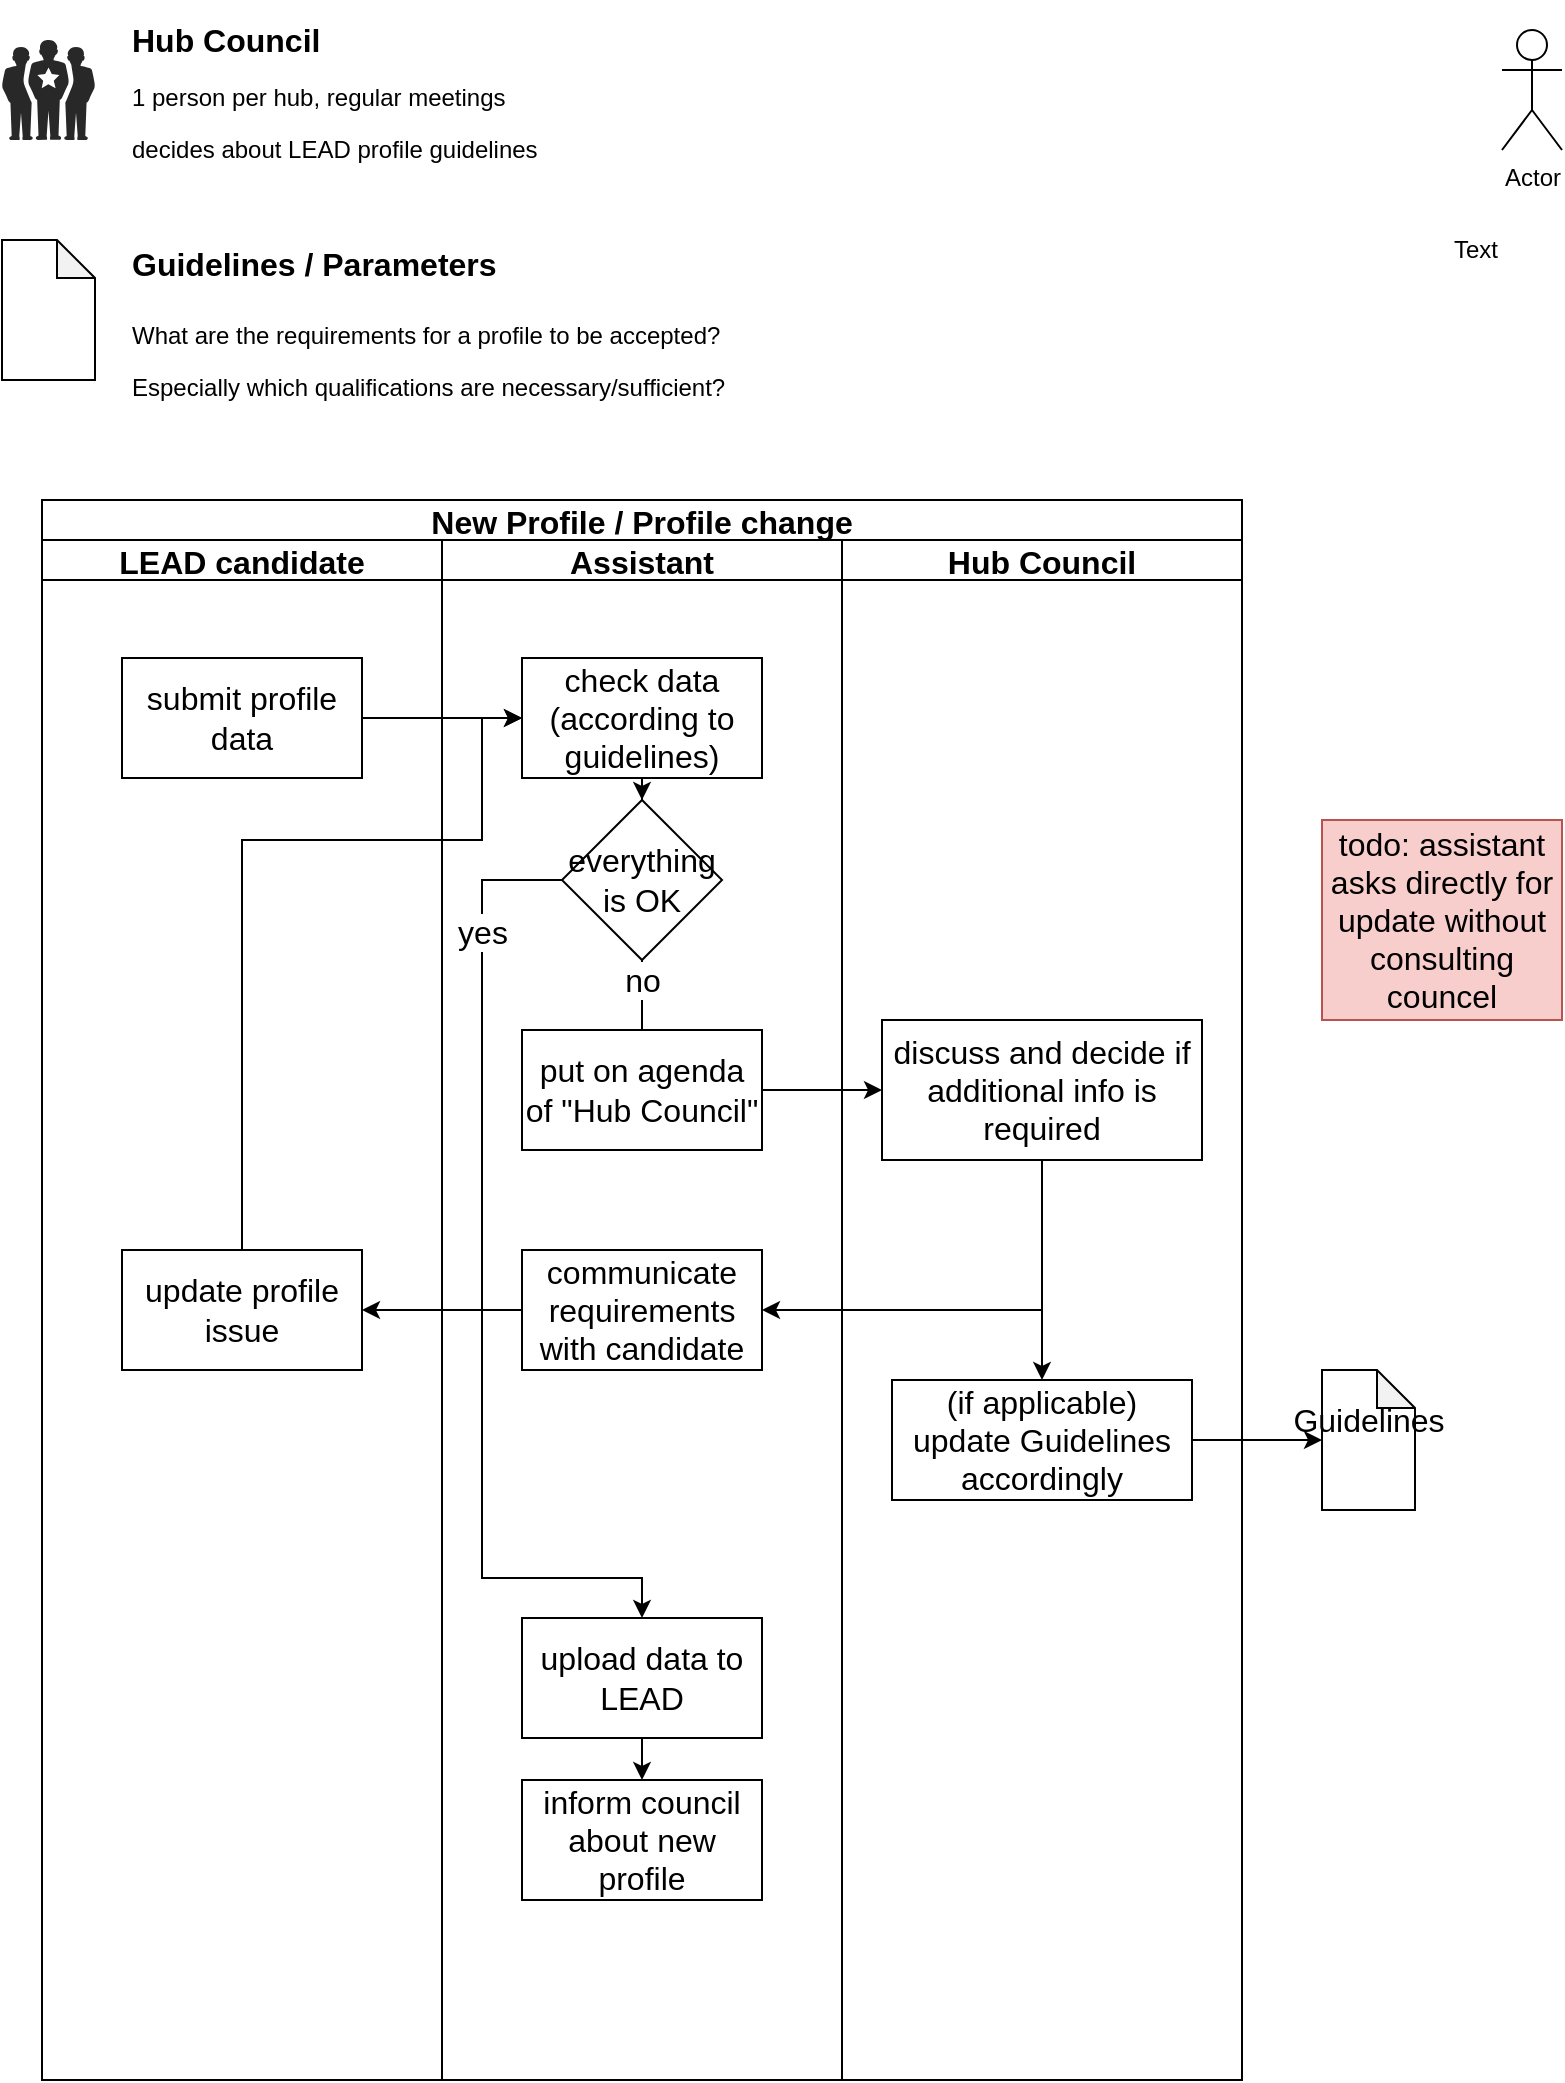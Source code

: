 <mxfile version="16.2.4" type="github">
  <diagram id="yN3T5SvDYrotCyjHOx6s" name="Page-1">
    <mxGraphModel dx="1182" dy="730" grid="1" gridSize="10" guides="1" tooltips="1" connect="1" arrows="1" fold="1" page="1" pageScale="1" pageWidth="850" pageHeight="1100" math="0" shadow="0">
      <root>
        <mxCell id="0" />
        <mxCell id="1" parent="0" />
        <mxCell id="9zkR6LWzIAb3a3dBUjrS-1" value="" style="verticalLabelPosition=bottom;sketch=0;html=1;fillColor=#282828;strokeColor=none;verticalAlign=top;pointerEvents=1;align=center;shape=mxgraph.cisco_safe.people_places_things_icons.icon1;" parent="1" vertex="1">
          <mxGeometry x="100" y="50" width="46.5" height="50" as="geometry" />
        </mxCell>
        <mxCell id="9zkR6LWzIAb3a3dBUjrS-4" value="&lt;h1 style=&quot;font-size: 16px&quot;&gt;Hub Council&lt;br&gt;&lt;/h1&gt;&lt;p&gt;1 person per hub, regular meetings&lt;br&gt;&lt;/p&gt;&lt;p&gt;decides about LEAD profile guidelines&lt;br&gt;&lt;/p&gt;" style="text;html=1;strokeColor=none;fillColor=none;spacing=5;spacingTop=-20;whiteSpace=wrap;overflow=hidden;rounded=0;" parent="1" vertex="1">
          <mxGeometry x="160" y="40" width="290" height="90" as="geometry" />
        </mxCell>
        <mxCell id="9zkR6LWzIAb3a3dBUjrS-5" value="&lt;h1&gt;&lt;font style=&quot;font-size: 16px&quot;&gt;Guidelines / Parameters&lt;br&gt;&lt;/font&gt;&lt;/h1&gt;&lt;p&gt;What are the requirements for a profile to be accepted? &lt;br&gt;&lt;/p&gt;&lt;p&gt;Especially which qualifications are necessary/sufficient?&lt;br&gt;&lt;/p&gt;" style="text;html=1;strokeColor=none;fillColor=none;spacing=5;spacingTop=-20;whiteSpace=wrap;overflow=hidden;rounded=0;" parent="1" vertex="1">
          <mxGeometry x="160" y="140" width="330" height="120" as="geometry" />
        </mxCell>
        <mxCell id="9zkR6LWzIAb3a3dBUjrS-6" value="New Profile / Profile change" style="swimlane;childLayout=stackLayout;resizeParent=1;resizeParentMax=0;startSize=20;fontSize=16;" parent="1" vertex="1">
          <mxGeometry x="120" y="280" width="600" height="790" as="geometry" />
        </mxCell>
        <mxCell id="YTCKpt7F9UdarP6xJWkP-17" value="LEAD candidate" style="swimlane;startSize=20;fontSize=16;" parent="9zkR6LWzIAb3a3dBUjrS-6" vertex="1">
          <mxGeometry y="20" width="200" height="770" as="geometry" />
        </mxCell>
        <mxCell id="YTCKpt7F9UdarP6xJWkP-20" value="submit profile data" style="rounded=0;whiteSpace=wrap;html=1;fontSize=16;strokeWidth=1;" parent="YTCKpt7F9UdarP6xJWkP-17" vertex="1">
          <mxGeometry x="40" y="59" width="120" height="60" as="geometry" />
        </mxCell>
        <mxCell id="YTCKpt7F9UdarP6xJWkP-24" value="update profile issue" style="rounded=0;whiteSpace=wrap;html=1;fontSize=16;strokeWidth=1;" parent="YTCKpt7F9UdarP6xJWkP-17" vertex="1">
          <mxGeometry x="40" y="355" width="120" height="60" as="geometry" />
        </mxCell>
        <mxCell id="9zkR6LWzIAb3a3dBUjrS-7" value="Assistant" style="swimlane;startSize=20;fontSize=16;" parent="9zkR6LWzIAb3a3dBUjrS-6" vertex="1">
          <mxGeometry x="200" y="20" width="200" height="770" as="geometry">
            <mxRectangle x="200" y="20" width="30" height="770" as="alternateBounds" />
          </mxGeometry>
        </mxCell>
        <mxCell id="YTCKpt7F9UdarP6xJWkP-8" style="edgeStyle=orthogonalEdgeStyle;rounded=0;orthogonalLoop=1;jettySize=auto;html=1;exitX=0.5;exitY=1;exitDx=0;exitDy=0;fontSize=16;" parent="9zkR6LWzIAb3a3dBUjrS-7" source="YTCKpt7F9UdarP6xJWkP-5" target="YTCKpt7F9UdarP6xJWkP-7" edge="1">
          <mxGeometry relative="1" as="geometry" />
        </mxCell>
        <mxCell id="YTCKpt7F9UdarP6xJWkP-5" value="check data (according to guidelines)" style="rounded=0;whiteSpace=wrap;html=1;fontSize=16;" parent="9zkR6LWzIAb3a3dBUjrS-7" vertex="1">
          <mxGeometry x="40" y="59" width="120" height="60" as="geometry" />
        </mxCell>
        <mxCell id="YTCKpt7F9UdarP6xJWkP-14" value="no" style="edgeStyle=orthogonalEdgeStyle;rounded=0;orthogonalLoop=1;jettySize=auto;html=1;exitX=0.5;exitY=1;exitDx=0;exitDy=0;entryX=0.5;entryY=0;entryDx=0;entryDy=0;fontSize=16;" parent="9zkR6LWzIAb3a3dBUjrS-7" source="YTCKpt7F9UdarP6xJWkP-7" target="YTCKpt7F9UdarP6xJWkP-12" edge="1">
          <mxGeometry x="-0.556" relative="1" as="geometry">
            <mxPoint x="100" y="229" as="sourcePoint" />
            <mxPoint x="100" y="264" as="targetPoint" />
            <Array as="points">
              <mxPoint x="100" y="249" />
              <mxPoint x="100" y="249" />
            </Array>
            <mxPoint as="offset" />
          </mxGeometry>
        </mxCell>
        <mxCell id="YTCKpt7F9UdarP6xJWkP-7" value="&lt;div&gt;everything is OK&lt;/div&gt;" style="rhombus;whiteSpace=wrap;html=1;fontSize=16;" parent="9zkR6LWzIAb3a3dBUjrS-7" vertex="1">
          <mxGeometry x="60" y="130" width="80" height="80" as="geometry" />
        </mxCell>
        <mxCell id="YTCKpt7F9UdarP6xJWkP-32" style="edgeStyle=orthogonalEdgeStyle;rounded=0;orthogonalLoop=1;jettySize=auto;html=1;exitX=0.5;exitY=1;exitDx=0;exitDy=0;entryX=0.5;entryY=0;entryDx=0;entryDy=0;fontSize=16;" parent="9zkR6LWzIAb3a3dBUjrS-7" source="YTCKpt7F9UdarP6xJWkP-11" target="YTCKpt7F9UdarP6xJWkP-31" edge="1">
          <mxGeometry relative="1" as="geometry" />
        </mxCell>
        <mxCell id="YTCKpt7F9UdarP6xJWkP-11" value="upload data to LEAD" style="rounded=0;whiteSpace=wrap;html=1;fontSize=16;strokeWidth=1;" parent="9zkR6LWzIAb3a3dBUjrS-7" vertex="1">
          <mxGeometry x="40" y="539" width="120" height="60" as="geometry" />
        </mxCell>
        <mxCell id="YTCKpt7F9UdarP6xJWkP-10" value="yes" style="edgeStyle=orthogonalEdgeStyle;rounded=0;orthogonalLoop=1;jettySize=auto;html=1;exitX=0;exitY=0.5;exitDx=0;exitDy=0;fontSize=16;entryX=0.5;entryY=0;entryDx=0;entryDy=0;" parent="9zkR6LWzIAb3a3dBUjrS-7" source="YTCKpt7F9UdarP6xJWkP-7" target="YTCKpt7F9UdarP6xJWkP-11" edge="1">
          <mxGeometry x="-0.73" relative="1" as="geometry">
            <mxPoint x="100" y="329" as="targetPoint" />
            <Array as="points">
              <mxPoint x="20" y="170" />
              <mxPoint x="20" y="519" />
              <mxPoint x="100" y="519" />
            </Array>
            <mxPoint as="offset" />
          </mxGeometry>
        </mxCell>
        <mxCell id="YTCKpt7F9UdarP6xJWkP-12" value="put on agenda of &quot;Hub Council&quot;" style="rounded=0;whiteSpace=wrap;html=1;fontSize=16;strokeWidth=1;" parent="9zkR6LWzIAb3a3dBUjrS-7" vertex="1">
          <mxGeometry x="40" y="245" width="120" height="60" as="geometry" />
        </mxCell>
        <mxCell id="YTCKpt7F9UdarP6xJWkP-22" value="communicate requirements with candidate" style="rounded=0;whiteSpace=wrap;html=1;fontSize=16;strokeWidth=1;" parent="9zkR6LWzIAb3a3dBUjrS-7" vertex="1">
          <mxGeometry x="40" y="355" width="120" height="60" as="geometry" />
        </mxCell>
        <mxCell id="YTCKpt7F9UdarP6xJWkP-31" value="inform council about new profile" style="rounded=0;whiteSpace=wrap;html=1;fontSize=16;strokeWidth=1;" parent="9zkR6LWzIAb3a3dBUjrS-7" vertex="1">
          <mxGeometry x="40" y="620" width="120" height="60" as="geometry" />
        </mxCell>
        <mxCell id="9zkR6LWzIAb3a3dBUjrS-8" value="Hub Council" style="swimlane;startSize=20;fontSize=16;" parent="9zkR6LWzIAb3a3dBUjrS-6" vertex="1">
          <mxGeometry x="400" y="20" width="200" height="770" as="geometry">
            <mxRectangle x="230" y="20" width="30" height="770" as="alternateBounds" />
          </mxGeometry>
        </mxCell>
        <mxCell id="YTCKpt7F9UdarP6xJWkP-2" value="(if applicable) update Guidelines accordingly" style="rounded=0;whiteSpace=wrap;html=1;fontSize=16;" parent="9zkR6LWzIAb3a3dBUjrS-8" vertex="1">
          <mxGeometry x="25" y="420" width="150" height="60" as="geometry" />
        </mxCell>
        <mxCell id="YTCKpt7F9UdarP6xJWkP-26" style="edgeStyle=orthogonalEdgeStyle;rounded=0;orthogonalLoop=1;jettySize=auto;html=1;exitX=0.5;exitY=1;exitDx=0;exitDy=0;entryX=0.5;entryY=0;entryDx=0;entryDy=0;fontSize=16;" parent="9zkR6LWzIAb3a3dBUjrS-8" source="YTCKpt7F9UdarP6xJWkP-15" target="YTCKpt7F9UdarP6xJWkP-2" edge="1">
          <mxGeometry relative="1" as="geometry" />
        </mxCell>
        <mxCell id="YTCKpt7F9UdarP6xJWkP-15" value="discuss and decide if additional info is required" style="rounded=0;whiteSpace=wrap;html=1;fontSize=16;strokeWidth=1;" parent="9zkR6LWzIAb3a3dBUjrS-8" vertex="1">
          <mxGeometry x="20" y="240" width="160" height="70" as="geometry" />
        </mxCell>
        <mxCell id="YTCKpt7F9UdarP6xJWkP-16" style="edgeStyle=orthogonalEdgeStyle;rounded=0;orthogonalLoop=1;jettySize=auto;html=1;exitX=1;exitY=0.5;exitDx=0;exitDy=0;entryX=0;entryY=0.5;entryDx=0;entryDy=0;fontSize=16;" parent="9zkR6LWzIAb3a3dBUjrS-6" source="YTCKpt7F9UdarP6xJWkP-12" target="YTCKpt7F9UdarP6xJWkP-15" edge="1">
          <mxGeometry relative="1" as="geometry" />
        </mxCell>
        <mxCell id="YTCKpt7F9UdarP6xJWkP-21" style="edgeStyle=orthogonalEdgeStyle;rounded=0;orthogonalLoop=1;jettySize=auto;html=1;exitX=1;exitY=0.5;exitDx=0;exitDy=0;fontSize=16;" parent="9zkR6LWzIAb3a3dBUjrS-6" source="YTCKpt7F9UdarP6xJWkP-20" target="YTCKpt7F9UdarP6xJWkP-5" edge="1">
          <mxGeometry relative="1" as="geometry" />
        </mxCell>
        <mxCell id="YTCKpt7F9UdarP6xJWkP-23" style="edgeStyle=orthogonalEdgeStyle;rounded=0;orthogonalLoop=1;jettySize=auto;html=1;exitX=0.5;exitY=1;exitDx=0;exitDy=0;entryX=1;entryY=0.5;entryDx=0;entryDy=0;fontSize=16;" parent="9zkR6LWzIAb3a3dBUjrS-6" source="YTCKpt7F9UdarP6xJWkP-15" target="YTCKpt7F9UdarP6xJWkP-22" edge="1">
          <mxGeometry relative="1" as="geometry" />
        </mxCell>
        <mxCell id="YTCKpt7F9UdarP6xJWkP-25" style="edgeStyle=orthogonalEdgeStyle;rounded=0;orthogonalLoop=1;jettySize=auto;html=1;exitX=0;exitY=0.5;exitDx=0;exitDy=0;entryX=1;entryY=0.5;entryDx=0;entryDy=0;fontSize=16;" parent="9zkR6LWzIAb3a3dBUjrS-6" source="YTCKpt7F9UdarP6xJWkP-22" target="YTCKpt7F9UdarP6xJWkP-24" edge="1">
          <mxGeometry relative="1" as="geometry" />
        </mxCell>
        <mxCell id="YTCKpt7F9UdarP6xJWkP-27" style="edgeStyle=orthogonalEdgeStyle;rounded=0;orthogonalLoop=1;jettySize=auto;html=1;exitX=0.5;exitY=0;exitDx=0;exitDy=0;entryX=0;entryY=0.5;entryDx=0;entryDy=0;fontSize=16;" parent="9zkR6LWzIAb3a3dBUjrS-6" source="YTCKpt7F9UdarP6xJWkP-24" target="YTCKpt7F9UdarP6xJWkP-5" edge="1">
          <mxGeometry relative="1" as="geometry">
            <Array as="points">
              <mxPoint x="100" y="170" />
              <mxPoint x="220" y="170" />
              <mxPoint x="220" y="109" />
            </Array>
          </mxGeometry>
        </mxCell>
        <mxCell id="YTCKpt7F9UdarP6xJWkP-4" value="" style="shape=note;whiteSpace=wrap;html=1;backgroundOutline=1;darkOpacity=0.05;fontSize=16;size=19;" parent="1" vertex="1">
          <mxGeometry x="100" y="150" width="46.5" height="70" as="geometry" />
        </mxCell>
        <mxCell id="YTCKpt7F9UdarP6xJWkP-28" value="&lt;div&gt;Guidelines&lt;/div&gt;&lt;div&gt;&lt;br&gt;&lt;/div&gt;" style="shape=note;whiteSpace=wrap;html=1;backgroundOutline=1;darkOpacity=0.05;fontSize=16;size=19;" parent="1" vertex="1">
          <mxGeometry x="760" y="715" width="46.5" height="70" as="geometry" />
        </mxCell>
        <mxCell id="YTCKpt7F9UdarP6xJWkP-29" style="edgeStyle=orthogonalEdgeStyle;rounded=0;orthogonalLoop=1;jettySize=auto;html=1;exitX=1;exitY=0.5;exitDx=0;exitDy=0;entryX=0;entryY=0.5;entryDx=0;entryDy=0;entryPerimeter=0;fontSize=16;" parent="1" source="YTCKpt7F9UdarP6xJWkP-2" target="YTCKpt7F9UdarP6xJWkP-28" edge="1">
          <mxGeometry relative="1" as="geometry" />
        </mxCell>
        <mxCell id="YTCKpt7F9UdarP6xJWkP-30" value="todo: assistant asks directly for update without consulting councel" style="rounded=0;whiteSpace=wrap;html=1;fontSize=16;strokeWidth=1;fillColor=#f8cecc;strokeColor=#b85450;" parent="1" vertex="1">
          <mxGeometry x="760" y="440" width="120" height="100" as="geometry" />
        </mxCell>
        <mxCell id="1DivYk6FBOnji3a8vuyc-1" value="Text" style="text;html=1;strokeColor=none;fillColor=none;align=center;verticalAlign=middle;whiteSpace=wrap;rounded=0;" vertex="1" parent="1">
          <mxGeometry x="806.5" y="140" width="60" height="30" as="geometry" />
        </mxCell>
        <mxCell id="1DivYk6FBOnji3a8vuyc-2" value="Actor" style="shape=umlActor;verticalLabelPosition=bottom;verticalAlign=top;html=1;outlineConnect=0;" vertex="1" parent="1">
          <mxGeometry x="850" y="45" width="30" height="60" as="geometry" />
        </mxCell>
      </root>
    </mxGraphModel>
  </diagram>
</mxfile>
